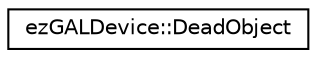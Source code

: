 digraph "Graphical Class Hierarchy"
{
 // LATEX_PDF_SIZE
  edge [fontname="Helvetica",fontsize="10",labelfontname="Helvetica",labelfontsize="10"];
  node [fontname="Helvetica",fontsize="10",shape=record];
  rankdir="LR";
  Node0 [label="ezGALDevice::DeadObject",height=0.2,width=0.4,color="black", fillcolor="white", style="filled",URL="$d2/d6d/structez_g_a_l_device_1_1_dead_object.htm",tooltip=" "];
}
